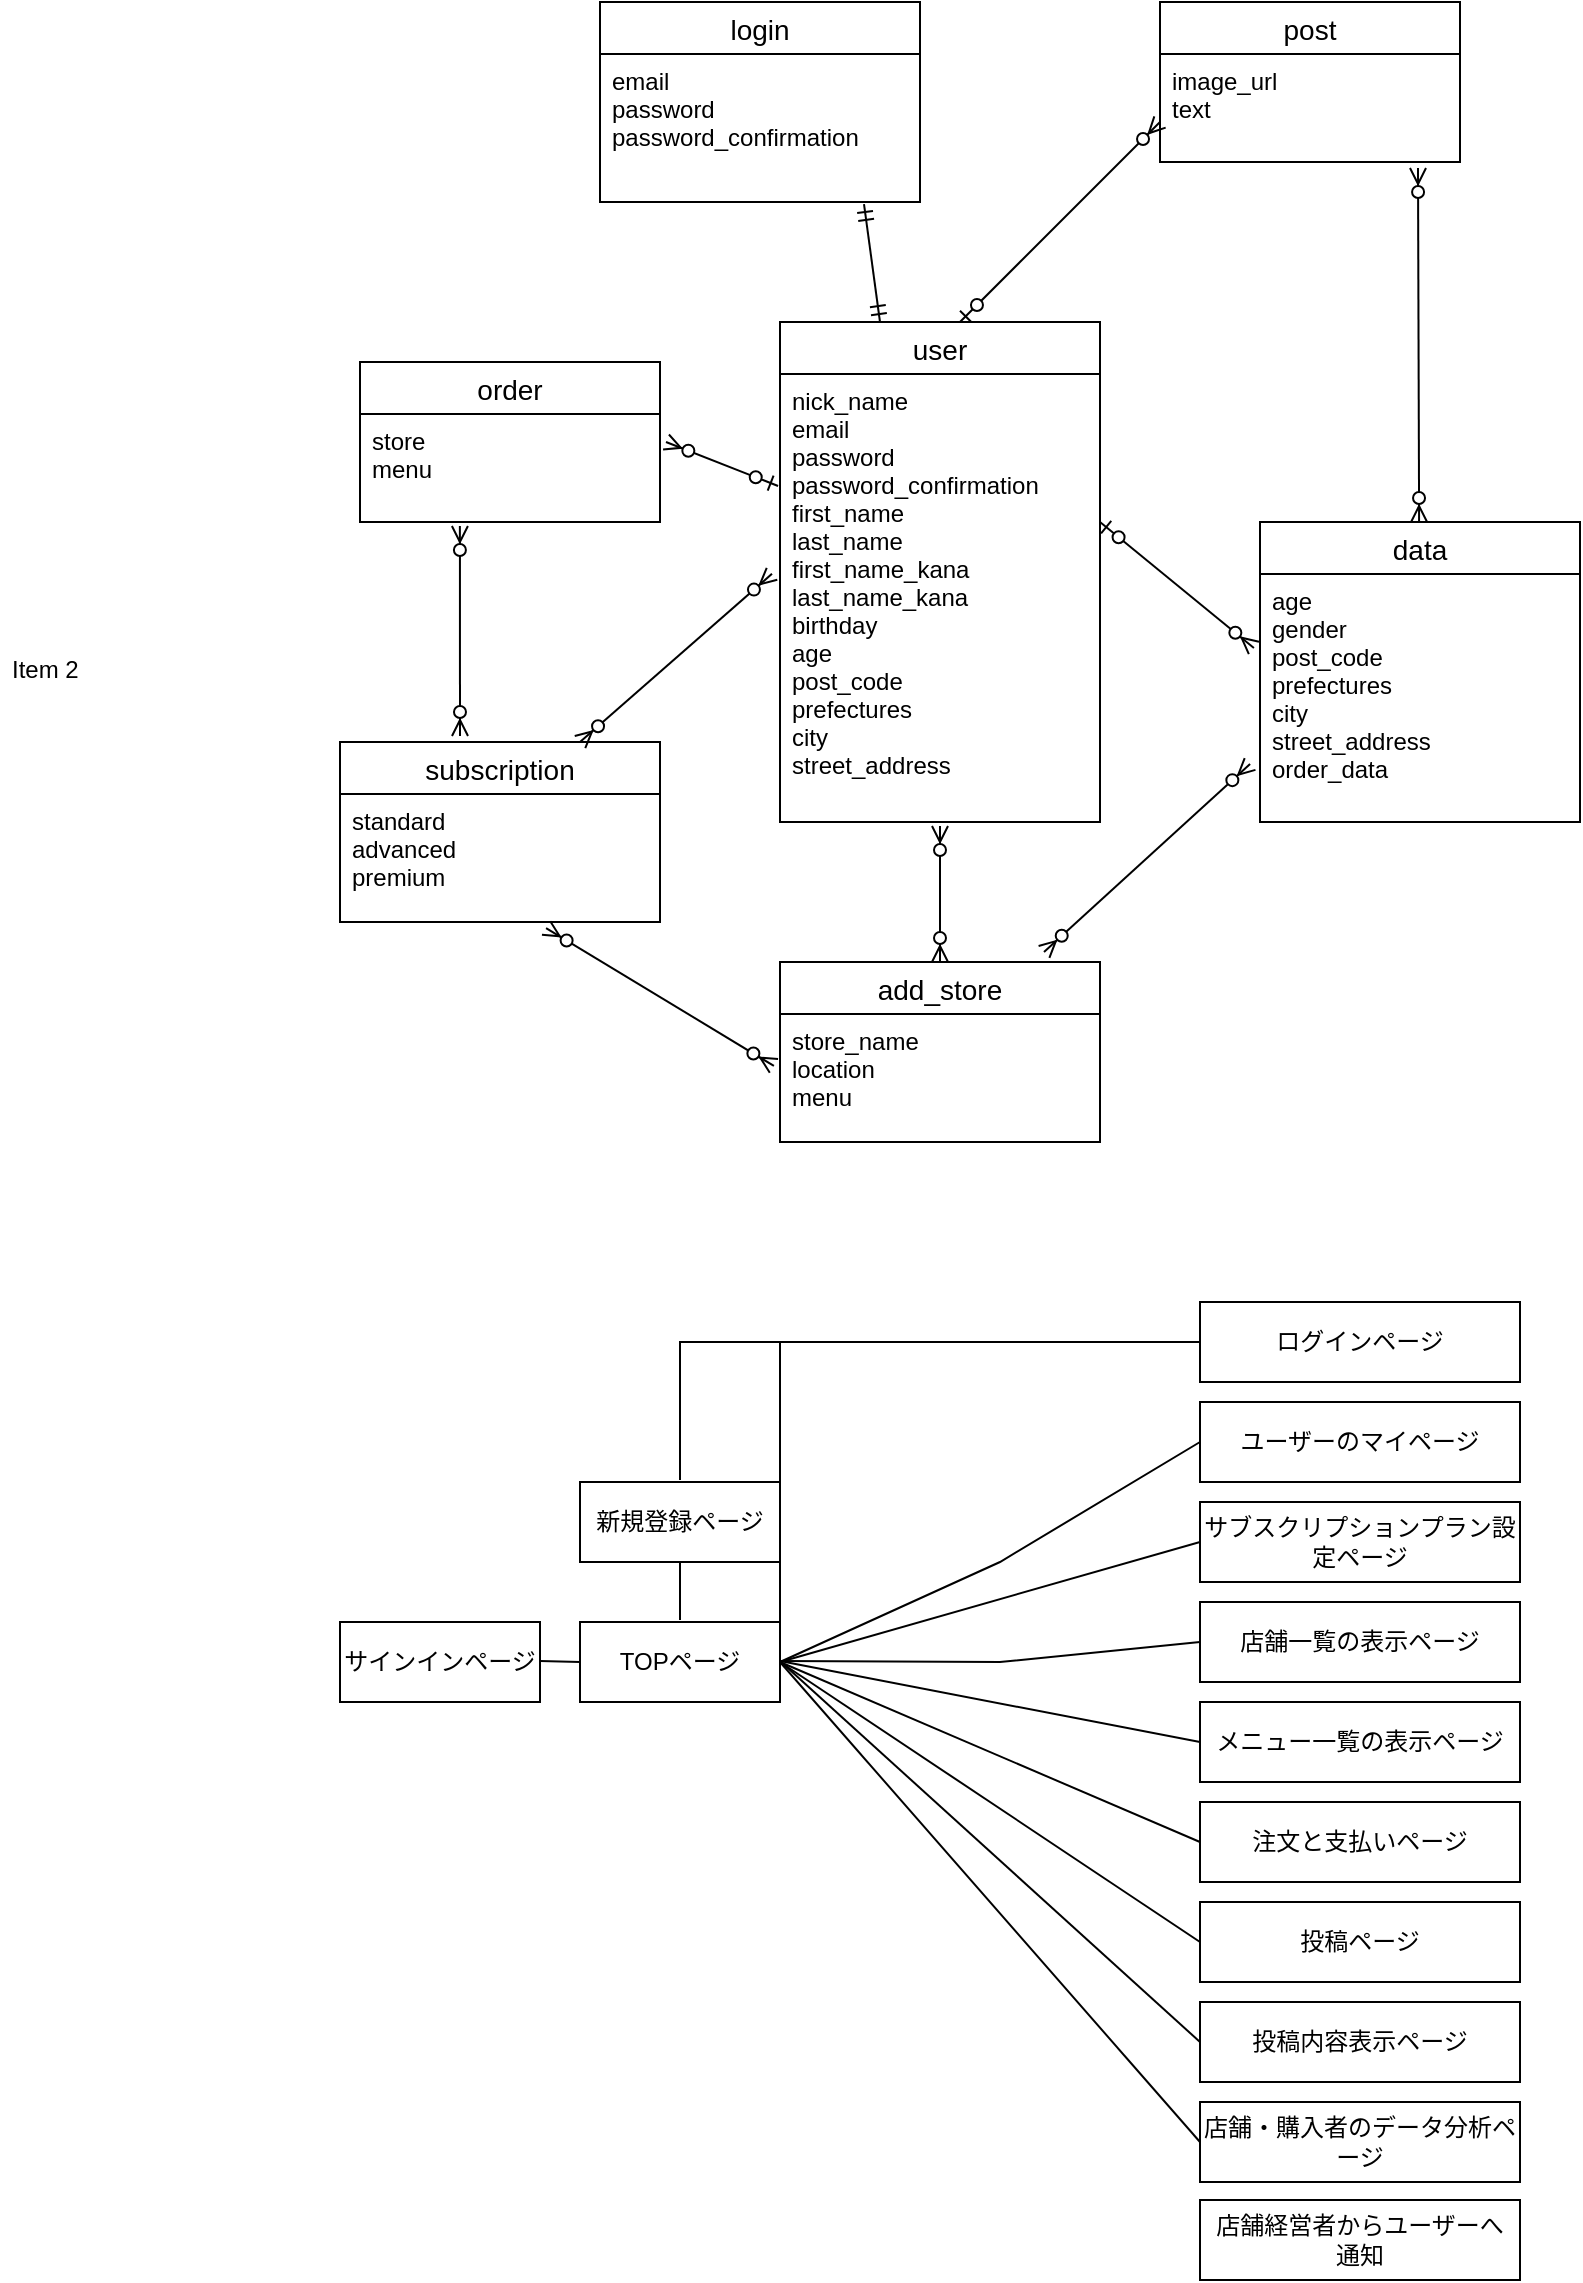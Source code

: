 <mxfile>
    <diagram id="eQgt99fMOz25bY5gY6SI" name="ページ1">
        <mxGraphModel dx="1375" dy="536" grid="1" gridSize="10" guides="1" tooltips="1" connect="1" arrows="1" fold="1" page="1" pageScale="1" pageWidth="827" pageHeight="1169" math="0" shadow="0">
            <root>
                <mxCell id="0"/>
                <mxCell id="1" parent="0"/>
                <mxCell id="2" value="post" style="swimlane;fontStyle=0;childLayout=stackLayout;horizontal=1;startSize=26;horizontalStack=0;resizeParent=1;resizeParentMax=0;resizeLast=0;collapsible=1;marginBottom=0;align=center;fontSize=14;" parent="1" vertex="1">
                    <mxGeometry x="540" y="30" width="150" height="80" as="geometry"/>
                </mxCell>
                <mxCell id="5" value="image_url    &#10;text    &#10;&#10;" style="text;strokeColor=none;fillColor=none;spacingLeft=4;spacingRight=4;overflow=hidden;rotatable=0;points=[[0,0.5],[1,0.5]];portConstraint=eastwest;fontSize=12;" parent="2" vertex="1">
                    <mxGeometry y="26" width="150" height="54" as="geometry"/>
                </mxCell>
                <mxCell id="6" value="login" style="swimlane;fontStyle=0;childLayout=stackLayout;horizontal=1;startSize=26;horizontalStack=0;resizeParent=1;resizeParentMax=0;resizeLast=0;collapsible=1;marginBottom=0;align=center;fontSize=14;" parent="1" vertex="1">
                    <mxGeometry x="260" y="30" width="160" height="100" as="geometry"/>
                </mxCell>
                <mxCell id="9" value="email    &#10;password    &#10;password_confirmation&#10;" style="text;strokeColor=none;fillColor=none;spacingLeft=4;spacingRight=4;overflow=hidden;rotatable=0;points=[[0,0.5],[1,0.5]];portConstraint=eastwest;fontSize=12;" parent="6" vertex="1">
                    <mxGeometry y="26" width="160" height="74" as="geometry"/>
                </mxCell>
                <mxCell id="10" value="user" style="swimlane;fontStyle=0;childLayout=stackLayout;horizontal=1;startSize=26;horizontalStack=0;resizeParent=1;resizeParentMax=0;resizeLast=0;collapsible=1;marginBottom=0;align=center;fontSize=14;" parent="1" vertex="1">
                    <mxGeometry x="350" y="190" width="160" height="250" as="geometry"/>
                </mxCell>
                <mxCell id="13" value="nick_name&#10;email&#10;password&#10;password_confirmation&#10;first_name&#10;last_name&#10;first_name_kana&#10;last_name_kana&#10;birthday    &#10;age    &#10;post_code    &#10;prefectures    &#10;city    &#10;street_address&#10;" style="text;strokeColor=none;fillColor=none;spacingLeft=4;spacingRight=4;overflow=hidden;rotatable=0;points=[[0,0.5],[1,0.5]];portConstraint=eastwest;fontSize=12;" parent="10" vertex="1">
                    <mxGeometry y="26" width="160" height="224" as="geometry"/>
                </mxCell>
                <mxCell id="14" value="add_store" style="swimlane;fontStyle=0;childLayout=stackLayout;horizontal=1;startSize=26;horizontalStack=0;resizeParent=1;resizeParentMax=0;resizeLast=0;collapsible=1;marginBottom=0;align=center;fontSize=14;" parent="1" vertex="1">
                    <mxGeometry x="350" y="510" width="160" height="90" as="geometry"/>
                </mxCell>
                <mxCell id="17" value="store_name    &#10;location    &#10;menu&#10;" style="text;strokeColor=none;fillColor=none;spacingLeft=4;spacingRight=4;overflow=hidden;rotatable=0;points=[[0,0.5],[1,0.5]];portConstraint=eastwest;fontSize=12;" parent="14" vertex="1">
                    <mxGeometry y="26" width="160" height="64" as="geometry"/>
                </mxCell>
                <mxCell id="18" value="subscription" style="swimlane;fontStyle=0;childLayout=stackLayout;horizontal=1;startSize=26;horizontalStack=0;resizeParent=1;resizeParentMax=0;resizeLast=0;collapsible=1;marginBottom=0;align=center;fontSize=14;" parent="1" vertex="1">
                    <mxGeometry x="130" y="400" width="160" height="90" as="geometry"/>
                </mxCell>
                <mxCell id="21" value="standard    &#10;advanced    &#10;premium&#10;" style="text;strokeColor=none;fillColor=none;spacingLeft=4;spacingRight=4;overflow=hidden;rotatable=0;points=[[0,0.5],[1,0.5]];portConstraint=eastwest;fontSize=12;" parent="18" vertex="1">
                    <mxGeometry y="26" width="160" height="64" as="geometry"/>
                </mxCell>
                <mxCell id="22" value="data" style="swimlane;fontStyle=0;childLayout=stackLayout;horizontal=1;startSize=26;horizontalStack=0;resizeParent=1;resizeParentMax=0;resizeLast=0;collapsible=1;marginBottom=0;align=center;fontSize=14;" parent="1" vertex="1">
                    <mxGeometry x="590" y="290" width="160" height="150" as="geometry"/>
                </mxCell>
                <mxCell id="25" value="age    &#10;gender    &#10;post_code    &#10;prefectures    &#10;city    &#10;street_address&#10;order_data" style="text;strokeColor=none;fillColor=none;spacingLeft=4;spacingRight=4;overflow=hidden;rotatable=0;points=[[0,0.5],[1,0.5]];portConstraint=eastwest;fontSize=12;" parent="22" vertex="1">
                    <mxGeometry y="26" width="160" height="124" as="geometry"/>
                </mxCell>
                <mxCell id="26" value="order" style="swimlane;fontStyle=0;childLayout=stackLayout;horizontal=1;startSize=26;horizontalStack=0;resizeParent=1;resizeParentMax=0;resizeLast=0;collapsible=1;marginBottom=0;align=center;fontSize=14;" parent="1" vertex="1">
                    <mxGeometry x="140" y="210" width="150" height="80" as="geometry"/>
                </mxCell>
                <mxCell id="29" value="store      &#10;menu  &#10;&#10;" style="text;strokeColor=none;fillColor=none;spacingLeft=4;spacingRight=4;overflow=hidden;rotatable=0;points=[[0,0.5],[1,0.5]];portConstraint=eastwest;fontSize=12;" parent="26" vertex="1">
                    <mxGeometry y="26" width="150" height="54" as="geometry"/>
                </mxCell>
                <mxCell id="28" value="Item 2" style="text;strokeColor=none;fillColor=none;spacingLeft=4;spacingRight=4;overflow=hidden;rotatable=0;points=[[0,0.5],[1,0.5]];portConstraint=eastwest;fontSize=12;" parent="1" vertex="1">
                    <mxGeometry x="-40" y="350" width="160" height="30" as="geometry"/>
                </mxCell>
                <mxCell id="30" value="" style="fontSize=12;html=1;endArrow=ERmandOne;startArrow=ERmandOne;entryX=0.825;entryY=1.014;entryDx=0;entryDy=0;entryPerimeter=0;" parent="1" target="9" edge="1">
                    <mxGeometry width="100" height="100" relative="1" as="geometry">
                        <mxPoint x="400" y="190" as="sourcePoint"/>
                        <mxPoint x="500" y="90" as="targetPoint"/>
                    </mxGeometry>
                </mxCell>
                <mxCell id="32" value="" style="fontSize=12;html=1;endArrow=ERzeroToMany;endFill=1;startArrow=ERzeroToMany;entryX=0.333;entryY=1.037;entryDx=0;entryDy=0;entryPerimeter=0;exitX=0.375;exitY=-0.033;exitDx=0;exitDy=0;exitPerimeter=0;" parent="1" source="18" target="29" edge="1">
                    <mxGeometry width="100" height="100" relative="1" as="geometry">
                        <mxPoint x="190" y="390" as="sourcePoint"/>
                        <mxPoint x="190" y="300" as="targetPoint"/>
                    </mxGeometry>
                </mxCell>
                <mxCell id="33" value="" style="fontSize=12;html=1;endArrow=ERzeroToMany;endFill=1;startArrow=ERzeroToMany;entryX=-0.025;entryY=0.446;entryDx=0;entryDy=0;entryPerimeter=0;exitX=0.75;exitY=0;exitDx=0;exitDy=0;" parent="1" source="18" target="13" edge="1">
                    <mxGeometry width="100" height="100" relative="1" as="geometry">
                        <mxPoint x="250" y="390" as="sourcePoint"/>
                        <mxPoint x="250.0" y="294.968" as="targetPoint"/>
                    </mxGeometry>
                </mxCell>
                <mxCell id="34" value="" style="fontSize=12;html=1;endArrow=ERzeroToMany;endFill=1;startArrow=ERzeroToMany;entryX=0.5;entryY=1.009;entryDx=0;entryDy=0;entryPerimeter=0;" parent="1" target="13" edge="1">
                    <mxGeometry width="100" height="100" relative="1" as="geometry">
                        <mxPoint x="430" y="510" as="sourcePoint"/>
                        <mxPoint x="429.5" y="449.998" as="targetPoint"/>
                    </mxGeometry>
                </mxCell>
                <mxCell id="35" value="" style="fontSize=12;html=1;endArrow=ERzeroToMany;endFill=1;startArrow=ERzeroToMany;exitX=0.375;exitY=-0.033;exitDx=0;exitDy=0;exitPerimeter=0;entryX=0.86;entryY=1.056;entryDx=0;entryDy=0;entryPerimeter=0;" parent="1" target="5" edge="1">
                    <mxGeometry width="100" height="100" relative="1" as="geometry">
                        <mxPoint x="669.55" y="290" as="sourcePoint"/>
                        <mxPoint x="670" y="120" as="targetPoint"/>
                    </mxGeometry>
                </mxCell>
                <mxCell id="36" value="" style="fontSize=12;html=1;endArrow=ERzeroToMany;endFill=1;startArrow=ERzeroToMany;entryX=-0.031;entryY=0.766;entryDx=0;entryDy=0;entryPerimeter=0;exitX=0.825;exitY=-0.056;exitDx=0;exitDy=0;exitPerimeter=0;" parent="1" source="14" target="25" edge="1">
                    <mxGeometry width="100" height="100" relative="1" as="geometry">
                        <mxPoint x="490" y="500" as="sourcePoint"/>
                        <mxPoint x="570" y="404.968" as="targetPoint"/>
                    </mxGeometry>
                </mxCell>
                <mxCell id="37" value="" style="fontSize=12;html=1;endArrow=ERzeroToMany;endFill=1;startArrow=ERzeroToMany;exitX=-0.019;exitY=0.406;exitDx=0;exitDy=0;exitPerimeter=0;entryX=0.644;entryY=1.047;entryDx=0;entryDy=0;entryPerimeter=0;" parent="1" source="17" target="21" edge="1">
                    <mxGeometry width="100" height="100" relative="1" as="geometry">
                        <mxPoint x="240.05" y="595.03" as="sourcePoint"/>
                        <mxPoint x="250" y="500" as="targetPoint"/>
                    </mxGeometry>
                </mxCell>
                <mxCell id="38" value="" style="fontSize=12;html=1;endArrow=ERzeroToMany;startArrow=ERzeroToOne;" parent="1" edge="1">
                    <mxGeometry width="100" height="100" relative="1" as="geometry">
                        <mxPoint x="440" y="190" as="sourcePoint"/>
                        <mxPoint x="540" y="90" as="targetPoint"/>
                    </mxGeometry>
                </mxCell>
                <mxCell id="40" value="" style="fontSize=12;html=1;endArrow=ERzeroToMany;startArrow=ERzeroToOne;entryX=-0.019;entryY=0.298;entryDx=0;entryDy=0;entryPerimeter=0;" parent="1" target="25" edge="1">
                    <mxGeometry width="100" height="100" relative="1" as="geometry">
                        <mxPoint x="510" y="290" as="sourcePoint"/>
                        <mxPoint x="610" y="190" as="targetPoint"/>
                    </mxGeometry>
                </mxCell>
                <mxCell id="41" value="" style="fontSize=12;html=1;endArrow=ERzeroToMany;startArrow=ERzeroToOne;entryX=1.02;entryY=0.259;entryDx=0;entryDy=0;entryPerimeter=0;exitX=-0.006;exitY=0.25;exitDx=0;exitDy=0;exitPerimeter=0;" parent="1" source="13" target="29" edge="1">
                    <mxGeometry width="100" height="100" relative="1" as="geometry">
                        <mxPoint x="340" y="270" as="sourcePoint"/>
                        <mxPoint x="440" y="170" as="targetPoint"/>
                    </mxGeometry>
                </mxCell>
                <mxCell id="42" value="ユーザーのマイページ" style="whiteSpace=wrap;html=1;align=center;" parent="1" vertex="1">
                    <mxGeometry x="560" y="730" width="160" height="40" as="geometry"/>
                </mxCell>
                <mxCell id="43" value="ログインページ" style="whiteSpace=wrap;html=1;align=center;" parent="1" vertex="1">
                    <mxGeometry x="560" y="680" width="160" height="40" as="geometry"/>
                </mxCell>
                <mxCell id="44" value="サブスクリプションプラン設定ページ" style="whiteSpace=wrap;html=1;align=center;" parent="1" vertex="1">
                    <mxGeometry x="560" y="780" width="160" height="40" as="geometry"/>
                </mxCell>
                <mxCell id="45" value="店舗一覧の表示ページ" style="whiteSpace=wrap;html=1;align=center;" parent="1" vertex="1">
                    <mxGeometry x="560" y="830" width="160" height="40" as="geometry"/>
                </mxCell>
                <mxCell id="46" value="メニュー一覧の表示ページ" style="whiteSpace=wrap;html=1;align=center;" parent="1" vertex="1">
                    <mxGeometry x="560" y="880" width="160" height="40" as="geometry"/>
                </mxCell>
                <mxCell id="47" value="注文と支払いページ" style="whiteSpace=wrap;html=1;align=center;" parent="1" vertex="1">
                    <mxGeometry x="560" y="930" width="160" height="40" as="geometry"/>
                </mxCell>
                <mxCell id="48" value="投稿ページ" style="whiteSpace=wrap;html=1;align=center;" parent="1" vertex="1">
                    <mxGeometry x="560" y="980" width="160" height="40" as="geometry"/>
                </mxCell>
                <mxCell id="49" value="投稿内容表示ページ" style="whiteSpace=wrap;html=1;align=center;" parent="1" vertex="1">
                    <mxGeometry x="560" y="1030" width="160" height="40" as="geometry"/>
                </mxCell>
                <mxCell id="50" value="サインインページ" style="whiteSpace=wrap;html=1;align=center;" parent="1" vertex="1">
                    <mxGeometry x="130" y="840" width="100" height="40" as="geometry"/>
                </mxCell>
                <mxCell id="51" value="TOPページ" style="whiteSpace=wrap;html=1;align=center;" parent="1" vertex="1">
                    <mxGeometry x="250" y="840" width="100" height="40" as="geometry"/>
                </mxCell>
                <mxCell id="52" value="新規登録ページ" style="whiteSpace=wrap;html=1;align=center;" parent="1" vertex="1">
                    <mxGeometry x="250" y="770" width="100" height="40" as="geometry"/>
                </mxCell>
                <mxCell id="53" value="店舗・購入者のデータ分析ページ" style="whiteSpace=wrap;html=1;align=center;" parent="1" vertex="1">
                    <mxGeometry x="560" y="1080" width="160" height="40" as="geometry"/>
                </mxCell>
                <mxCell id="55" value="" style="endArrow=none;html=1;rounded=0;entryX=0;entryY=0.5;entryDx=0;entryDy=0;" parent="1" target="43" edge="1">
                    <mxGeometry relative="1" as="geometry">
                        <mxPoint x="350" y="859.5" as="sourcePoint"/>
                        <mxPoint x="510" y="859.5" as="targetPoint"/>
                        <Array as="points">
                            <mxPoint x="350" y="730"/>
                            <mxPoint x="350" y="700"/>
                            <mxPoint x="460" y="700"/>
                        </Array>
                    </mxGeometry>
                </mxCell>
                <mxCell id="56" value="" style="endArrow=none;html=1;rounded=0;exitX=1;exitY=0.5;exitDx=0;exitDy=0;entryX=0;entryY=0.5;entryDx=0;entryDy=0;" parent="1" source="51" target="42" edge="1">
                    <mxGeometry relative="1" as="geometry">
                        <mxPoint x="360" y="910" as="sourcePoint"/>
                        <mxPoint x="520" y="910" as="targetPoint"/>
                        <Array as="points">
                            <mxPoint x="460" y="810"/>
                        </Array>
                    </mxGeometry>
                </mxCell>
                <mxCell id="57" value="" style="endArrow=none;html=1;rounded=0;entryX=0;entryY=0.5;entryDx=0;entryDy=0;" parent="1" target="44" edge="1">
                    <mxGeometry relative="1" as="geometry">
                        <mxPoint x="350" y="860" as="sourcePoint"/>
                        <mxPoint x="520" y="910" as="targetPoint"/>
                    </mxGeometry>
                </mxCell>
                <mxCell id="58" value="" style="endArrow=none;html=1;rounded=0;entryX=0;entryY=0.5;entryDx=0;entryDy=0;" parent="1" target="45" edge="1">
                    <mxGeometry relative="1" as="geometry">
                        <mxPoint x="350" y="859.5" as="sourcePoint"/>
                        <mxPoint x="510" y="859.5" as="targetPoint"/>
                        <Array as="points">
                            <mxPoint x="460" y="860"/>
                        </Array>
                    </mxGeometry>
                </mxCell>
                <mxCell id="59" value="" style="endArrow=none;html=1;rounded=0;entryX=0;entryY=0.5;entryDx=0;entryDy=0;" parent="1" target="46" edge="1">
                    <mxGeometry relative="1" as="geometry">
                        <mxPoint x="350" y="859.5" as="sourcePoint"/>
                        <mxPoint x="550" y="900" as="targetPoint"/>
                    </mxGeometry>
                </mxCell>
                <mxCell id="60" value="" style="endArrow=none;html=1;rounded=0;exitX=1;exitY=0.5;exitDx=0;exitDy=0;entryX=0;entryY=0.5;entryDx=0;entryDy=0;" parent="1" source="51" target="47" edge="1">
                    <mxGeometry relative="1" as="geometry">
                        <mxPoint x="360" y="910" as="sourcePoint"/>
                        <mxPoint x="520" y="910" as="targetPoint"/>
                    </mxGeometry>
                </mxCell>
                <mxCell id="61" value="" style="endArrow=none;html=1;rounded=0;exitX=1;exitY=0.5;exitDx=0;exitDy=0;entryX=0;entryY=0.5;entryDx=0;entryDy=0;" parent="1" source="51" target="48" edge="1">
                    <mxGeometry relative="1" as="geometry">
                        <mxPoint x="360" y="910" as="sourcePoint"/>
                        <mxPoint x="520" y="910" as="targetPoint"/>
                    </mxGeometry>
                </mxCell>
                <mxCell id="62" value="" style="endArrow=none;html=1;rounded=0;entryX=0;entryY=0.5;entryDx=0;entryDy=0;" parent="1" target="49" edge="1">
                    <mxGeometry relative="1" as="geometry">
                        <mxPoint x="350" y="859.5" as="sourcePoint"/>
                        <mxPoint x="510" y="859.5" as="targetPoint"/>
                    </mxGeometry>
                </mxCell>
                <mxCell id="63" value="" style="endArrow=none;html=1;rounded=0;entryX=0;entryY=0.5;entryDx=0;entryDy=0;" parent="1" target="53" edge="1">
                    <mxGeometry relative="1" as="geometry">
                        <mxPoint x="350" y="860" as="sourcePoint"/>
                        <mxPoint x="520" y="910" as="targetPoint"/>
                    </mxGeometry>
                </mxCell>
                <mxCell id="64" value="" style="endArrow=none;html=1;rounded=0;entryX=0;entryY=0.5;entryDx=0;entryDy=0;" parent="1" target="51" edge="1">
                    <mxGeometry relative="1" as="geometry">
                        <mxPoint x="230" y="859.5" as="sourcePoint"/>
                        <mxPoint x="240" y="860" as="targetPoint"/>
                    </mxGeometry>
                </mxCell>
                <mxCell id="70" value="" style="endArrow=none;html=1;rounded=0;entryX=0.5;entryY=1;entryDx=0;entryDy=0;" parent="1" target="52" edge="1">
                    <mxGeometry relative="1" as="geometry">
                        <mxPoint x="300" y="839" as="sourcePoint"/>
                        <mxPoint x="460" y="839" as="targetPoint"/>
                    </mxGeometry>
                </mxCell>
                <mxCell id="74" value="" style="endArrow=none;html=1;rounded=0;" parent="1" edge="1">
                    <mxGeometry relative="1" as="geometry">
                        <mxPoint x="300" y="769" as="sourcePoint"/>
                        <mxPoint x="560" y="700" as="targetPoint"/>
                        <Array as="points">
                            <mxPoint x="300" y="700"/>
                        </Array>
                    </mxGeometry>
                </mxCell>
                <mxCell id="75" value="店舗経営者からユーザーへ&lt;br&gt;通知" style="whiteSpace=wrap;html=1;align=center;" parent="1" vertex="1">
                    <mxGeometry x="560" y="1129" width="160" height="40" as="geometry"/>
                </mxCell>
            </root>
        </mxGraphModel>
    </diagram>
</mxfile>